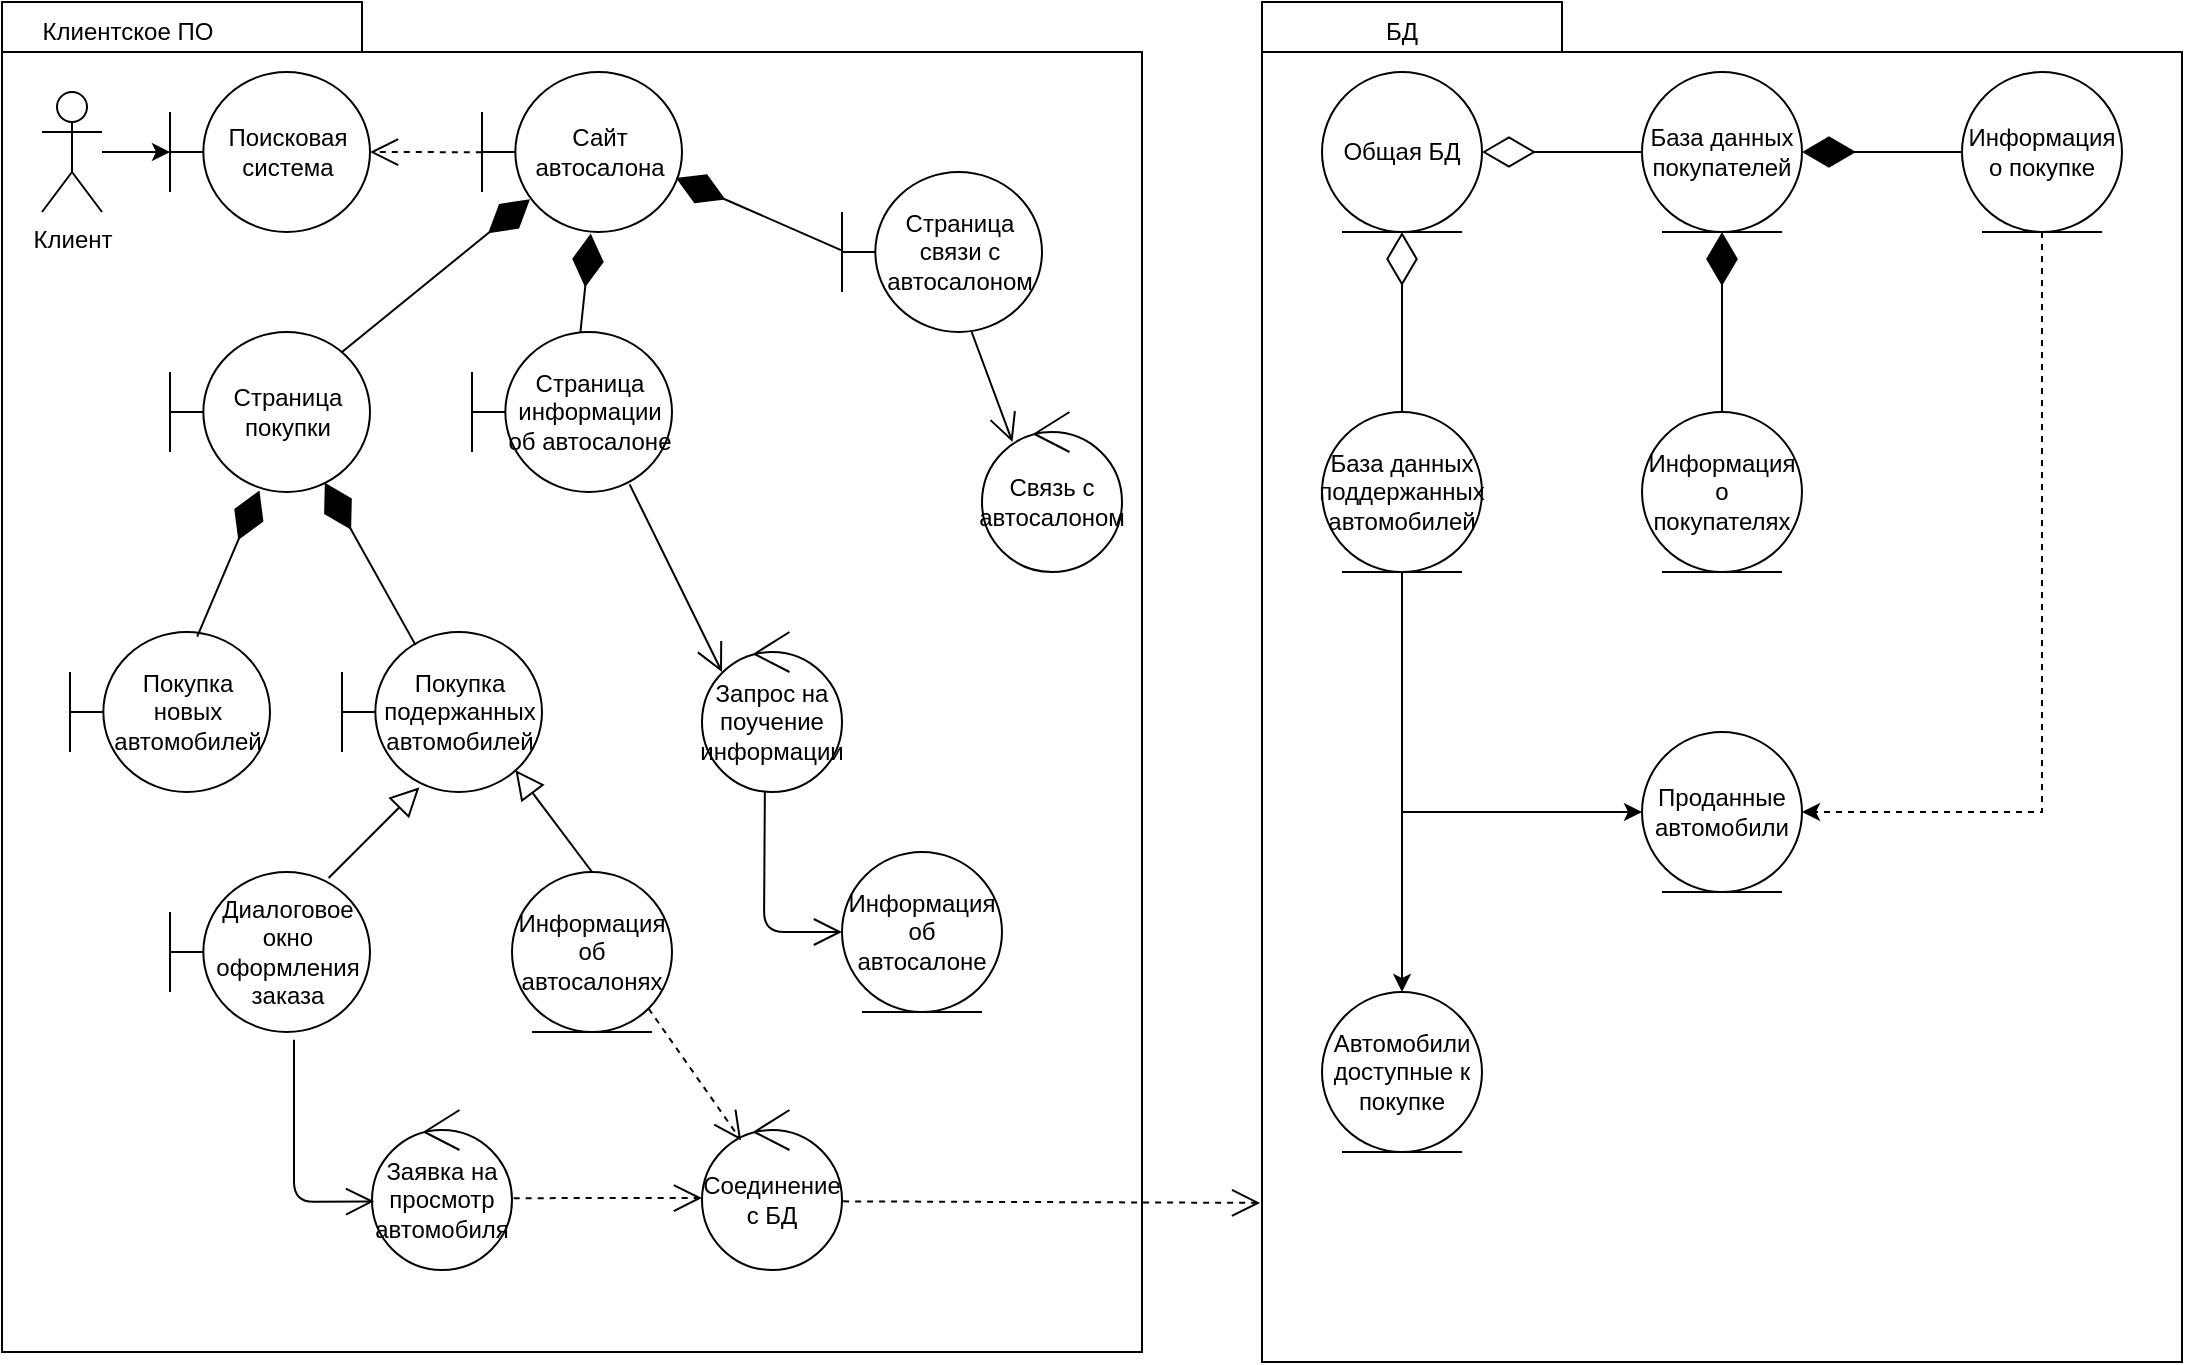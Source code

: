 <mxfile version="14.6.13" type="github">
  <diagram id="-J4i6Wd0QxWOs7irak5m" name="Page-1">
    <mxGraphModel dx="2120" dy="1363" grid="1" gridSize="10" guides="1" tooltips="1" connect="1" arrows="1" fold="1" page="1" pageScale="1" pageWidth="827" pageHeight="1169" math="0" shadow="0">
      <root>
        <mxCell id="0" />
        <mxCell id="1" parent="0" />
        <mxCell id="Krz7Anwsq4YLMdX-sMMw-3" value="" style="shape=folder;fontStyle=1;spacingTop=10;tabWidth=180;tabHeight=25;tabPosition=left;html=1;" vertex="1" parent="1">
          <mxGeometry x="330" y="535" width="570" height="675" as="geometry" />
        </mxCell>
        <mxCell id="Krz7Anwsq4YLMdX-sMMw-4" value="" style="shape=folder;fontStyle=1;spacingTop=10;tabWidth=150;tabHeight=25;tabPosition=left;html=1;" vertex="1" parent="1">
          <mxGeometry x="960" y="535" width="460" height="680" as="geometry" />
        </mxCell>
        <mxCell id="Krz7Anwsq4YLMdX-sMMw-58" value="" style="edgeStyle=orthogonalEdgeStyle;rounded=0;orthogonalLoop=1;jettySize=auto;html=1;" edge="1" parent="1" source="Krz7Anwsq4YLMdX-sMMw-5" target="Krz7Anwsq4YLMdX-sMMw-6">
          <mxGeometry relative="1" as="geometry" />
        </mxCell>
        <mxCell id="Krz7Anwsq4YLMdX-sMMw-5" value="Клиент" style="shape=umlActor;verticalLabelPosition=bottom;verticalAlign=top;html=1;outlineConnect=0;" vertex="1" parent="1">
          <mxGeometry x="350" y="580" width="30" height="60" as="geometry" />
        </mxCell>
        <mxCell id="Krz7Anwsq4YLMdX-sMMw-6" value="Поисковая система" style="shape=umlBoundary;whiteSpace=wrap;html=1;" vertex="1" parent="1">
          <mxGeometry x="414" y="570" width="100" height="80" as="geometry" />
        </mxCell>
        <mxCell id="Krz7Anwsq4YLMdX-sMMw-7" value="Сайт автосалона" style="shape=umlBoundary;whiteSpace=wrap;html=1;" vertex="1" parent="1">
          <mxGeometry x="570" y="570" width="100" height="80" as="geometry" />
        </mxCell>
        <mxCell id="Krz7Anwsq4YLMdX-sMMw-8" value="Страница покупки" style="shape=umlBoundary;whiteSpace=wrap;html=1;" vertex="1" parent="1">
          <mxGeometry x="414" y="700" width="100" height="80" as="geometry" />
        </mxCell>
        <mxCell id="Krz7Anwsq4YLMdX-sMMw-9" value="Страница информации об автосалоне" style="shape=umlBoundary;whiteSpace=wrap;html=1;" vertex="1" parent="1">
          <mxGeometry x="565" y="700" width="100" height="80" as="geometry" />
        </mxCell>
        <mxCell id="Krz7Anwsq4YLMdX-sMMw-10" value="Страница связи с автосалоном" style="shape=umlBoundary;whiteSpace=wrap;html=1;" vertex="1" parent="1">
          <mxGeometry x="750" y="620" width="100" height="80" as="geometry" />
        </mxCell>
        <mxCell id="Krz7Anwsq4YLMdX-sMMw-11" value="Покупка новых автомобилей" style="shape=umlBoundary;whiteSpace=wrap;html=1;" vertex="1" parent="1">
          <mxGeometry x="364" y="850" width="100" height="80" as="geometry" />
        </mxCell>
        <mxCell id="Krz7Anwsq4YLMdX-sMMw-12" value="Покупка подержанных автомобилей" style="shape=umlBoundary;whiteSpace=wrap;html=1;" vertex="1" parent="1">
          <mxGeometry x="500" y="850" width="100" height="80" as="geometry" />
        </mxCell>
        <mxCell id="Krz7Anwsq4YLMdX-sMMw-13" value="Связь с автосалоном" style="ellipse;shape=umlControl;whiteSpace=wrap;html=1;" vertex="1" parent="1">
          <mxGeometry x="820" y="740" width="70" height="80" as="geometry" />
        </mxCell>
        <mxCell id="Krz7Anwsq4YLMdX-sMMw-14" value="Запрос на поучение информации" style="ellipse;shape=umlControl;whiteSpace=wrap;html=1;" vertex="1" parent="1">
          <mxGeometry x="680" y="850" width="70" height="80" as="geometry" />
        </mxCell>
        <mxCell id="Krz7Anwsq4YLMdX-sMMw-15" value="Информация об автосалоне" style="ellipse;shape=umlEntity;whiteSpace=wrap;html=1;" vertex="1" parent="1">
          <mxGeometry x="750" y="960" width="80" height="80" as="geometry" />
        </mxCell>
        <mxCell id="Krz7Anwsq4YLMdX-sMMw-16" value="Соединение с БД" style="ellipse;shape=umlControl;whiteSpace=wrap;html=1;" vertex="1" parent="1">
          <mxGeometry x="680" y="1089" width="70" height="80" as="geometry" />
        </mxCell>
        <mxCell id="Krz7Anwsq4YLMdX-sMMw-17" value="Общая БД" style="ellipse;shape=umlEntity;whiteSpace=wrap;html=1;" vertex="1" parent="1">
          <mxGeometry x="990" y="570" width="80" height="80" as="geometry" />
        </mxCell>
        <mxCell id="Krz7Anwsq4YLMdX-sMMw-18" value="База данных покупателей" style="ellipse;shape=umlEntity;whiteSpace=wrap;html=1;" vertex="1" parent="1">
          <mxGeometry x="1150" y="570" width="80" height="80" as="geometry" />
        </mxCell>
        <mxCell id="Krz7Anwsq4YLMdX-sMMw-32" style="edgeStyle=orthogonalEdgeStyle;rounded=0;orthogonalLoop=1;jettySize=auto;html=1;exitX=0.5;exitY=1;exitDx=0;exitDy=0;entryX=0.5;entryY=0;entryDx=0;entryDy=0;" edge="1" parent="1" source="Krz7Anwsq4YLMdX-sMMw-19" target="Krz7Anwsq4YLMdX-sMMw-28">
          <mxGeometry relative="1" as="geometry" />
        </mxCell>
        <mxCell id="Krz7Anwsq4YLMdX-sMMw-33" style="edgeStyle=orthogonalEdgeStyle;rounded=0;orthogonalLoop=1;jettySize=auto;html=1;exitX=0.5;exitY=1;exitDx=0;exitDy=0;entryX=0;entryY=0.5;entryDx=0;entryDy=0;" edge="1" parent="1" source="Krz7Anwsq4YLMdX-sMMw-19" target="Krz7Anwsq4YLMdX-sMMw-27">
          <mxGeometry relative="1" as="geometry" />
        </mxCell>
        <mxCell id="Krz7Anwsq4YLMdX-sMMw-19" value="База данных поддержанных автомобилей" style="ellipse;shape=umlEntity;whiteSpace=wrap;html=1;" vertex="1" parent="1">
          <mxGeometry x="990" y="740" width="80" height="80" as="geometry" />
        </mxCell>
        <mxCell id="Krz7Anwsq4YLMdX-sMMw-29" style="edgeStyle=orthogonalEdgeStyle;rounded=0;orthogonalLoop=1;jettySize=auto;html=1;exitX=0.5;exitY=1;exitDx=0;exitDy=0;entryX=1;entryY=0.5;entryDx=0;entryDy=0;dashed=1;" edge="1" parent="1" source="Krz7Anwsq4YLMdX-sMMw-21" target="Krz7Anwsq4YLMdX-sMMw-27">
          <mxGeometry relative="1" as="geometry" />
        </mxCell>
        <mxCell id="Krz7Anwsq4YLMdX-sMMw-21" value="Информация о покупке" style="ellipse;shape=umlEntity;whiteSpace=wrap;html=1;" vertex="1" parent="1">
          <mxGeometry x="1310" y="570" width="80" height="80" as="geometry" />
        </mxCell>
        <mxCell id="Krz7Anwsq4YLMdX-sMMw-23" value="Информация об автосалонях" style="ellipse;shape=umlEntity;whiteSpace=wrap;html=1;" vertex="1" parent="1">
          <mxGeometry x="585" y="970" width="80" height="80" as="geometry" />
        </mxCell>
        <mxCell id="Krz7Anwsq4YLMdX-sMMw-24" value="Диалоговое окно оформления заказа" style="shape=umlBoundary;whiteSpace=wrap;html=1;" vertex="1" parent="1">
          <mxGeometry x="414" y="970" width="100" height="80" as="geometry" />
        </mxCell>
        <mxCell id="Krz7Anwsq4YLMdX-sMMw-25" value="Заявка на просмотр автомобиля" style="ellipse;shape=umlControl;whiteSpace=wrap;html=1;" vertex="1" parent="1">
          <mxGeometry x="515" y="1089" width="70" height="80" as="geometry" />
        </mxCell>
        <mxCell id="Krz7Anwsq4YLMdX-sMMw-26" value="Информация о покупателях" style="ellipse;shape=umlEntity;whiteSpace=wrap;html=1;" vertex="1" parent="1">
          <mxGeometry x="1150" y="740" width="80" height="80" as="geometry" />
        </mxCell>
        <mxCell id="Krz7Anwsq4YLMdX-sMMw-27" value="Проданные автомобили" style="ellipse;shape=umlEntity;whiteSpace=wrap;html=1;" vertex="1" parent="1">
          <mxGeometry x="1150" y="900" width="80" height="80" as="geometry" />
        </mxCell>
        <mxCell id="Krz7Anwsq4YLMdX-sMMw-28" value="Автомобили доступные к покупке" style="ellipse;shape=umlEntity;whiteSpace=wrap;html=1;" vertex="1" parent="1">
          <mxGeometry x="990" y="1030" width="80" height="80" as="geometry" />
        </mxCell>
        <mxCell id="Krz7Anwsq4YLMdX-sMMw-34" value="" style="endArrow=diamondThin;endFill=0;endSize=24;html=1;entryX=0.5;entryY=1;entryDx=0;entryDy=0;exitX=0.5;exitY=0;exitDx=0;exitDy=0;" edge="1" parent="1" source="Krz7Anwsq4YLMdX-sMMw-19" target="Krz7Anwsq4YLMdX-sMMw-17">
          <mxGeometry width="160" relative="1" as="geometry">
            <mxPoint x="810" y="750" as="sourcePoint" />
            <mxPoint x="970" y="750" as="targetPoint" />
          </mxGeometry>
        </mxCell>
        <mxCell id="Krz7Anwsq4YLMdX-sMMw-35" value="" style="endArrow=diamondThin;endFill=0;endSize=24;html=1;entryX=1;entryY=0.5;entryDx=0;entryDy=0;exitX=0;exitY=0.5;exitDx=0;exitDy=0;" edge="1" parent="1" source="Krz7Anwsq4YLMdX-sMMw-18" target="Krz7Anwsq4YLMdX-sMMw-17">
          <mxGeometry width="160" relative="1" as="geometry">
            <mxPoint x="1040" y="750" as="sourcePoint" />
            <mxPoint x="1040" y="660" as="targetPoint" />
          </mxGeometry>
        </mxCell>
        <mxCell id="Krz7Anwsq4YLMdX-sMMw-36" value="" style="endArrow=diamondThin;endFill=1;endSize=24;html=1;entryX=0.5;entryY=1;entryDx=0;entryDy=0;exitX=0.5;exitY=0;exitDx=0;exitDy=0;" edge="1" parent="1" source="Krz7Anwsq4YLMdX-sMMw-26" target="Krz7Anwsq4YLMdX-sMMw-18">
          <mxGeometry width="160" relative="1" as="geometry">
            <mxPoint x="810" y="580" as="sourcePoint" />
            <mxPoint x="970" y="580" as="targetPoint" />
          </mxGeometry>
        </mxCell>
        <mxCell id="Krz7Anwsq4YLMdX-sMMw-37" value="" style="endArrow=diamondThin;endFill=1;endSize=24;html=1;entryX=1;entryY=0.5;entryDx=0;entryDy=0;exitX=0;exitY=0.5;exitDx=0;exitDy=0;" edge="1" parent="1" source="Krz7Anwsq4YLMdX-sMMw-21" target="Krz7Anwsq4YLMdX-sMMw-18">
          <mxGeometry width="160" relative="1" as="geometry">
            <mxPoint x="1200" y="750" as="sourcePoint" />
            <mxPoint x="1200" y="660" as="targetPoint" />
          </mxGeometry>
        </mxCell>
        <mxCell id="Krz7Anwsq4YLMdX-sMMw-39" value="" style="endArrow=diamondThin;endFill=1;endSize=24;html=1;exitX=-0.005;exitY=0.488;exitDx=0;exitDy=0;exitPerimeter=0;entryX=0.97;entryY=0.662;entryDx=0;entryDy=0;entryPerimeter=0;" edge="1" parent="1" source="Krz7Anwsq4YLMdX-sMMw-10" target="Krz7Anwsq4YLMdX-sMMw-7">
          <mxGeometry width="160" relative="1" as="geometry">
            <mxPoint x="690" y="620" as="sourcePoint" />
            <mxPoint x="850" y="620" as="targetPoint" />
          </mxGeometry>
        </mxCell>
        <mxCell id="Krz7Anwsq4YLMdX-sMMw-40" value="" style="endArrow=diamondThin;endFill=1;endSize=24;html=1;entryX=0.544;entryY=1.01;entryDx=0;entryDy=0;entryPerimeter=0;" edge="1" parent="1" source="Krz7Anwsq4YLMdX-sMMw-9" target="Krz7Anwsq4YLMdX-sMMw-7">
          <mxGeometry width="160" relative="1" as="geometry">
            <mxPoint x="712.5" y="686.08" as="sourcePoint" />
            <mxPoint x="630" y="650" as="targetPoint" />
          </mxGeometry>
        </mxCell>
        <mxCell id="Krz7Anwsq4YLMdX-sMMw-41" value="" style="endArrow=diamondThin;endFill=1;endSize=24;html=1;exitX=0.86;exitY=0.125;exitDx=0;exitDy=0;exitPerimeter=0;entryX=0.24;entryY=0.795;entryDx=0;entryDy=0;entryPerimeter=0;" edge="1" parent="1" source="Krz7Anwsq4YLMdX-sMMw-8" target="Krz7Anwsq4YLMdX-sMMw-7">
          <mxGeometry width="160" relative="1" as="geometry">
            <mxPoint x="629.215" y="710" as="sourcePoint" />
            <mxPoint x="634.4" y="660.8" as="targetPoint" />
          </mxGeometry>
        </mxCell>
        <mxCell id="Krz7Anwsq4YLMdX-sMMw-43" value="" style="endArrow=block;endFill=0;endSize=12;html=1;entryX=0.867;entryY=0.863;entryDx=0;entryDy=0;entryPerimeter=0;exitX=0.5;exitY=0;exitDx=0;exitDy=0;" edge="1" parent="1" source="Krz7Anwsq4YLMdX-sMMw-23" target="Krz7Anwsq4YLMdX-sMMw-12">
          <mxGeometry width="160" relative="1" as="geometry">
            <mxPoint x="436.3" y="856.08" as="sourcePoint" />
            <mxPoint x="464.1" y="791.68" as="targetPoint" />
          </mxGeometry>
        </mxCell>
        <mxCell id="Krz7Anwsq4YLMdX-sMMw-44" value="" style="endArrow=block;endFill=0;endSize=12;html=1;exitX=0.793;exitY=0.038;exitDx=0;exitDy=0;exitPerimeter=0;entryX=0.387;entryY=0.971;entryDx=0;entryDy=0;entryPerimeter=0;" edge="1" parent="1" source="Krz7Anwsq4YLMdX-sMMw-24" target="Krz7Anwsq4YLMdX-sMMw-12">
          <mxGeometry width="160" relative="1" as="geometry">
            <mxPoint x="430" y="848.32" as="sourcePoint" />
            <mxPoint x="448.7" y="771.68" as="targetPoint" />
          </mxGeometry>
        </mxCell>
        <mxCell id="Krz7Anwsq4YLMdX-sMMw-45" value="" style="endArrow=diamondThin;endFill=1;endSize=24;html=1;exitX=0.636;exitY=0.029;exitDx=0;exitDy=0;exitPerimeter=0;entryX=0.447;entryY=0.99;entryDx=0;entryDy=0;entryPerimeter=0;" edge="1" parent="1" source="Krz7Anwsq4YLMdX-sMMw-11" target="Krz7Anwsq4YLMdX-sMMw-8">
          <mxGeometry width="160" relative="1" as="geometry">
            <mxPoint x="510" y="720" as="sourcePoint" />
            <mxPoint x="604" y="643.6" as="targetPoint" />
          </mxGeometry>
        </mxCell>
        <mxCell id="Krz7Anwsq4YLMdX-sMMw-46" value="" style="endArrow=diamondThin;endFill=1;endSize=24;html=1;exitX=0.368;exitY=0.082;exitDx=0;exitDy=0;exitPerimeter=0;entryX=0.774;entryY=0.942;entryDx=0;entryDy=0;entryPerimeter=0;" edge="1" parent="1" source="Krz7Anwsq4YLMdX-sMMw-12" target="Krz7Anwsq4YLMdX-sMMw-8">
          <mxGeometry width="160" relative="1" as="geometry">
            <mxPoint x="437.6" y="862.32" as="sourcePoint" />
            <mxPoint x="468.7" y="789.2" as="targetPoint" />
          </mxGeometry>
        </mxCell>
        <mxCell id="Krz7Anwsq4YLMdX-sMMw-48" value="" style="endArrow=open;endFill=1;endSize=12;html=1;exitX=1.008;exitY=0.571;exitDx=0;exitDy=0;exitPerimeter=0;entryX=-0.002;entryY=0.883;entryDx=0;entryDy=0;entryPerimeter=0;dashed=1;" edge="1" parent="1" source="Krz7Anwsq4YLMdX-sMMw-16" target="Krz7Anwsq4YLMdX-sMMw-4">
          <mxGeometry width="160" relative="1" as="geometry">
            <mxPoint x="840" y="1090" as="sourcePoint" />
            <mxPoint x="1000" y="1090" as="targetPoint" />
          </mxGeometry>
        </mxCell>
        <mxCell id="Krz7Anwsq4YLMdX-sMMw-49" value="" style="endArrow=open;endFill=1;endSize=12;html=1;exitX=1.012;exitY=0.551;exitDx=0;exitDy=0;exitPerimeter=0;dashed=1;" edge="1" parent="1" source="Krz7Anwsq4YLMdX-sMMw-25">
          <mxGeometry width="160" relative="1" as="geometry">
            <mxPoint x="760.56" y="1144.68" as="sourcePoint" />
            <mxPoint x="680" y="1133" as="targetPoint" />
          </mxGeometry>
        </mxCell>
        <mxCell id="Krz7Anwsq4YLMdX-sMMw-50" value="" style="endArrow=open;endFill=1;endSize=12;html=1;exitX=1;exitY=1;exitDx=0;exitDy=0;dashed=1;entryX=0.279;entryY=0.189;entryDx=0;entryDy=0;entryPerimeter=0;" edge="1" parent="1" source="Krz7Anwsq4YLMdX-sMMw-23" target="Krz7Anwsq4YLMdX-sMMw-16">
          <mxGeometry width="160" relative="1" as="geometry">
            <mxPoint x="595.84" y="1143.08" as="sourcePoint" />
            <mxPoint x="690" y="1143.0" as="targetPoint" />
          </mxGeometry>
        </mxCell>
        <mxCell id="Krz7Anwsq4YLMdX-sMMw-51" value="" style="endArrow=open;endFill=1;endSize=12;html=1;exitX=0.62;exitY=1.049;exitDx=0;exitDy=0;exitPerimeter=0;entryX=0.015;entryY=0.571;entryDx=0;entryDy=0;entryPerimeter=0;" edge="1" parent="1" source="Krz7Anwsq4YLMdX-sMMw-24" target="Krz7Anwsq4YLMdX-sMMw-25">
          <mxGeometry width="160" relative="1" as="geometry">
            <mxPoint x="440.0" y="1215" as="sourcePoint" />
            <mxPoint x="648.52" y="1215.76" as="targetPoint" />
            <Array as="points">
              <mxPoint x="476" y="1135" />
            </Array>
          </mxGeometry>
        </mxCell>
        <mxCell id="Krz7Anwsq4YLMdX-sMMw-52" value="" style="endArrow=open;endFill=1;endSize=12;html=1;exitX=0.788;exitY=0.952;exitDx=0;exitDy=0;exitPerimeter=0;entryX=0.143;entryY=0.25;entryDx=0;entryDy=0;entryPerimeter=0;" edge="1" parent="1" source="Krz7Anwsq4YLMdX-sMMw-9" target="Krz7Anwsq4YLMdX-sMMw-14">
          <mxGeometry width="160" relative="1" as="geometry">
            <mxPoint x="760.56" y="1144.68" as="sourcePoint" />
            <mxPoint x="969.08" y="1145.44" as="targetPoint" />
          </mxGeometry>
        </mxCell>
        <mxCell id="Krz7Anwsq4YLMdX-sMMw-53" value="" style="endArrow=open;endFill=1;endSize=12;html=1;exitX=0.449;exitY=0.993;exitDx=0;exitDy=0;exitPerimeter=0;entryX=0;entryY=0.5;entryDx=0;entryDy=0;" edge="1" parent="1" source="Krz7Anwsq4YLMdX-sMMw-14" target="Krz7Anwsq4YLMdX-sMMw-15">
          <mxGeometry width="160" relative="1" as="geometry">
            <mxPoint x="653.8" y="786.16" as="sourcePoint" />
            <mxPoint x="700.01" y="880.0" as="targetPoint" />
            <Array as="points">
              <mxPoint x="711" y="1000" />
            </Array>
          </mxGeometry>
        </mxCell>
        <mxCell id="Krz7Anwsq4YLMdX-sMMw-54" value="" style="endArrow=open;endFill=1;endSize=12;html=1;entryX=0.218;entryY=0.188;entryDx=0;entryDy=0;entryPerimeter=0;" edge="1" parent="1" source="Krz7Anwsq4YLMdX-sMMw-10" target="Krz7Anwsq4YLMdX-sMMw-13">
          <mxGeometry width="160" relative="1" as="geometry">
            <mxPoint x="663.8" y="796.16" as="sourcePoint" />
            <mxPoint x="790" y="770" as="targetPoint" />
          </mxGeometry>
        </mxCell>
        <mxCell id="Krz7Anwsq4YLMdX-sMMw-56" value="" style="endArrow=open;endFill=1;endSize=12;html=1;exitX=-0.001;exitY=0.501;exitDx=0;exitDy=0;exitPerimeter=0;dashed=1;" edge="1" parent="1" source="Krz7Anwsq4YLMdX-sMMw-7" target="Krz7Anwsq4YLMdX-sMMw-6">
          <mxGeometry width="160" relative="1" as="geometry">
            <mxPoint x="824.84" y="710" as="sourcePoint" />
            <mxPoint x="845.26" y="765.04" as="targetPoint" />
          </mxGeometry>
        </mxCell>
        <mxCell id="Krz7Anwsq4YLMdX-sMMw-59" value="Клиентское ПО" style="text;html=1;strokeColor=none;fillColor=none;align=center;verticalAlign=middle;whiteSpace=wrap;rounded=0;dashed=1;" vertex="1" parent="1">
          <mxGeometry x="330" y="540" width="126" height="20" as="geometry" />
        </mxCell>
        <mxCell id="Krz7Anwsq4YLMdX-sMMw-60" value="БД" style="text;html=1;strokeColor=none;fillColor=none;align=center;verticalAlign=middle;whiteSpace=wrap;rounded=0;dashed=1;" vertex="1" parent="1">
          <mxGeometry x="967" y="540" width="126" height="20" as="geometry" />
        </mxCell>
      </root>
    </mxGraphModel>
  </diagram>
</mxfile>
